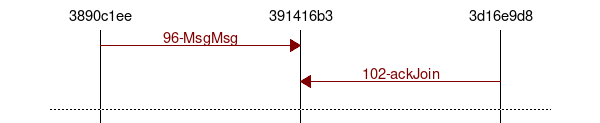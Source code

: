 msc { 
3890c1ee,391416b3,3d16e9d8;

3890c1ee=>391416b3 [label="96-MsgMsg", textcolor="maroon", linecolor="maroon"];
3d16e9d8=>391416b3 [label="102-ackJoin", textcolor="maroon", linecolor="maroon"];
---;
}
